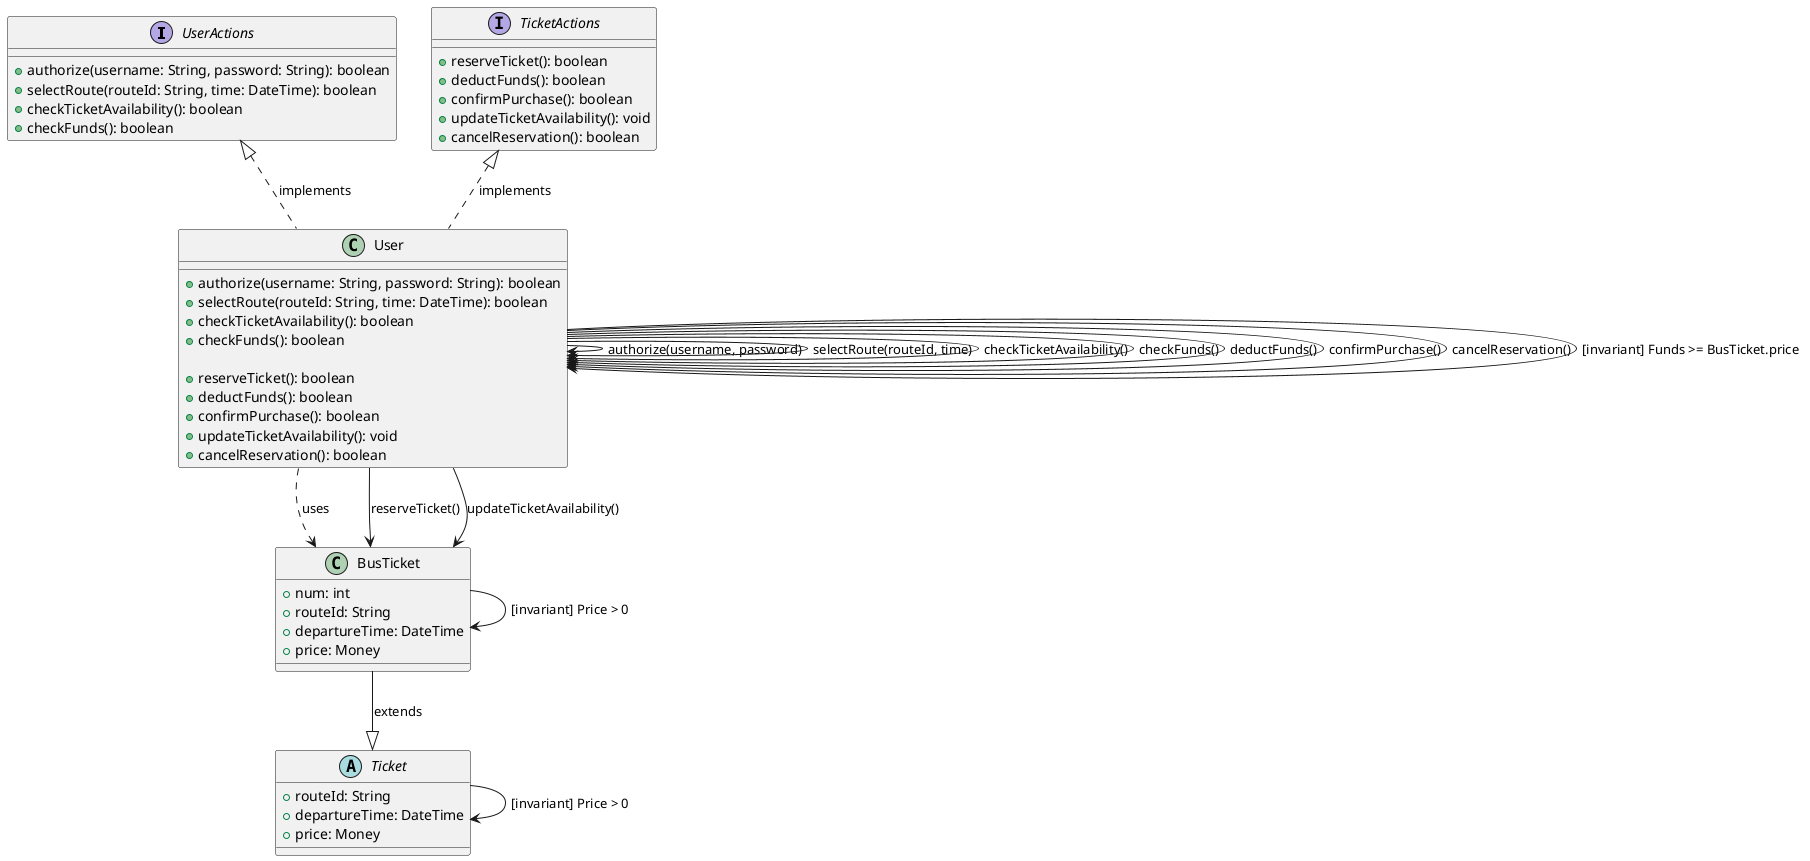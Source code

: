 @startuml

'интерфейсы
interface UserActions {
+authorize(username: String, password: String): boolean
+selectRoute(routeId: String, time: DateTime): boolean
+checkTicketAvailability(): boolean
+checkFunds(): boolean
}

UserActions <|.. User: implements

interface TicketActions {
+reserveTicket(): boolean
+deductFunds(): boolean
+confirmPurchase(): boolean
+updateTicketAvailability(): void
+cancelReservation(): boolean
}

TicketActions <|.. User: implements

' Классы и операции

class User {

'предусловия
+authorize(username: String, password: String): boolean
+selectRoute(routeId: String, time: DateTime): boolean
+checkTicketAvailability(): boolean
+checkFunds(): boolean

'постусловия
+reserveTicket(): boolean
+deductFunds(): boolean
+confirmPurchase(): boolean
+updateTicketAvailability(): void
+cancelReservation(): boolean
}

User ..> BusTicket : uses

abstract class Ticket {
+routeId: String
+departureTime: DateTime
+price: Money
}


class BusTicket {
+num: int
+routeId: String
+departureTime: DateTime
+price: Money
}

BusTicket --|> Ticket: extends


' Предусловия

User --> User : authorize(username, password)
User --> User : selectRoute(routeId, time)
User --> User : checkTicketAvailability()
User --> User : checkFunds()
User --> BusTicket : reserveTicket()

' Постусловия

User --> User : deductFunds()
User --> User : confirmPurchase()
User --> BusTicket : updateTicketAvailability()
User --> User : cancelReservation()

' Инварианты

User --> User : [invariant] Funds >= BusTicket.price
BusTicket --> BusTicket : [invariant] Price > 0
Ticket --> Ticket : [invariant] Price > 0

@enduml